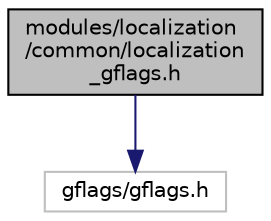 digraph "modules/localization/common/localization_gflags.h"
{
  edge [fontname="Helvetica",fontsize="10",labelfontname="Helvetica",labelfontsize="10"];
  node [fontname="Helvetica",fontsize="10",shape=record];
  Node0 [label="modules/localization\l/common/localization\l_gflags.h",height=0.2,width=0.4,color="black", fillcolor="grey75", style="filled", fontcolor="black"];
  Node0 -> Node1 [color="midnightblue",fontsize="10",style="solid",fontname="Helvetica"];
  Node1 [label="gflags/gflags.h",height=0.2,width=0.4,color="grey75", fillcolor="white", style="filled"];
}
